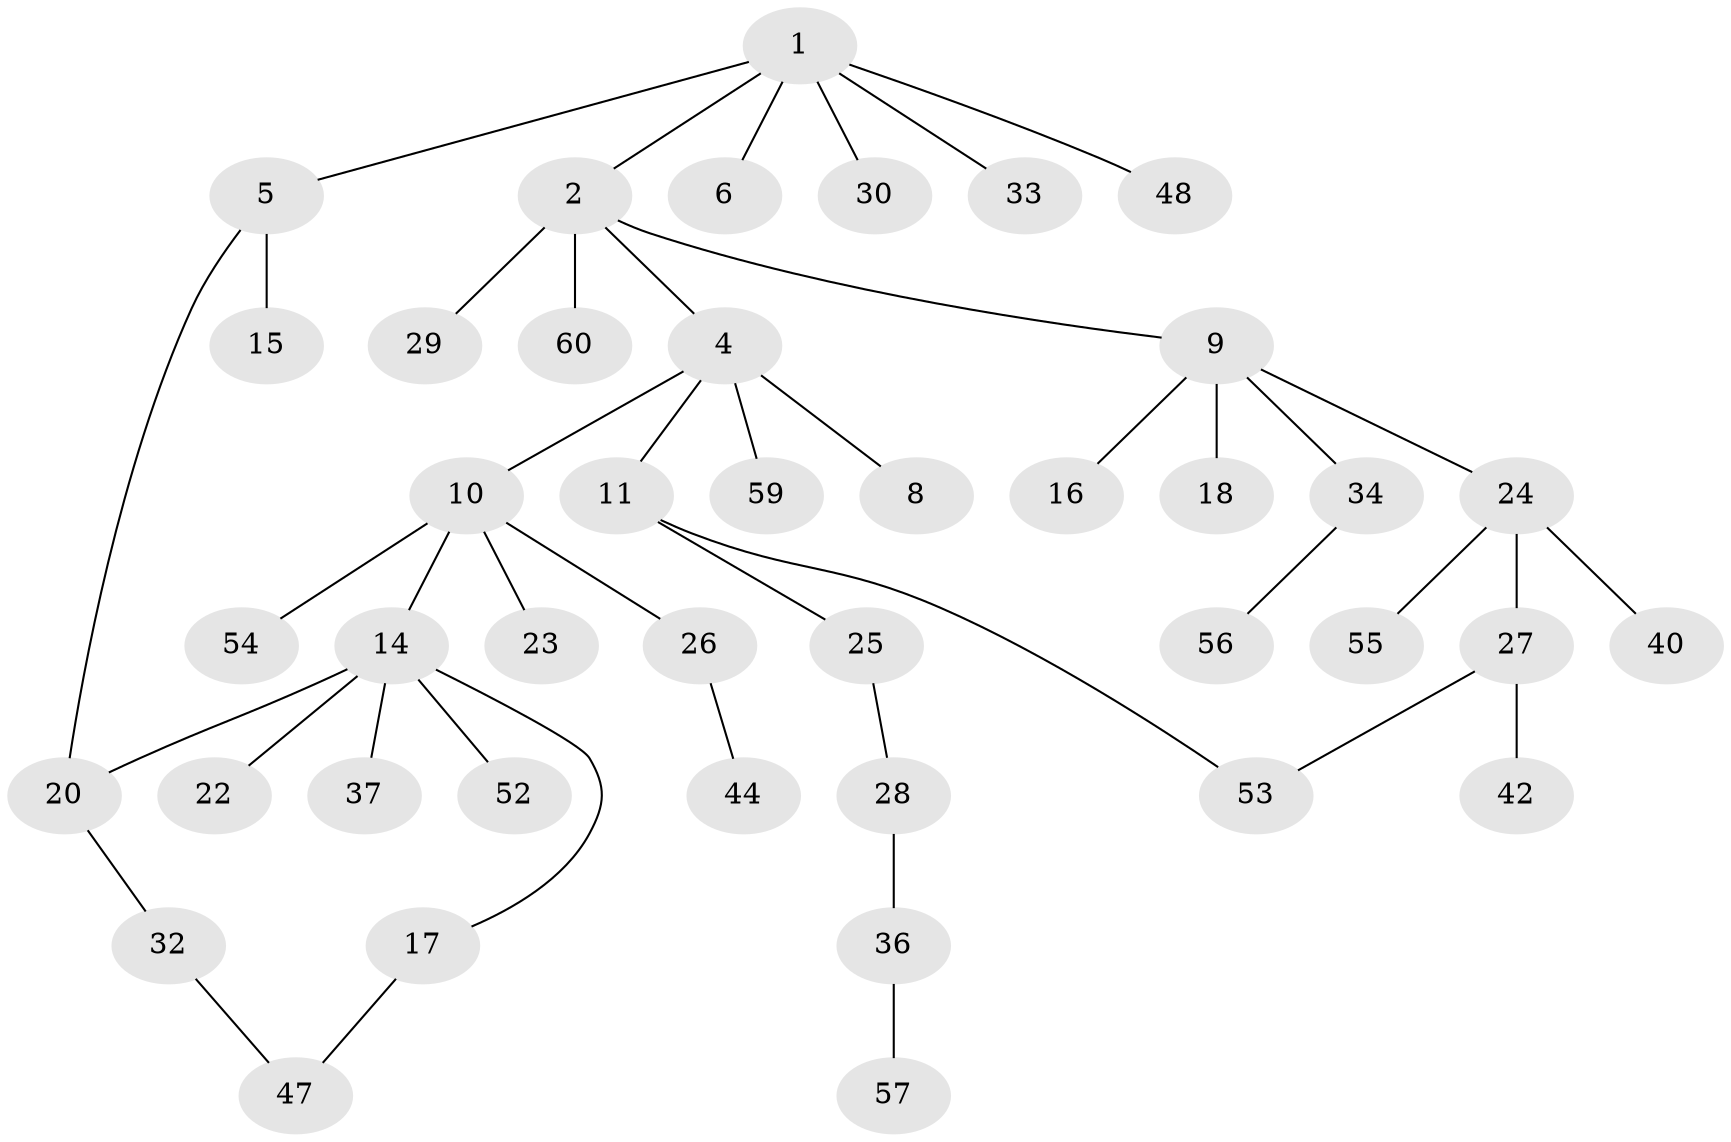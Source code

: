 // original degree distribution, {6: 0.016666666666666666, 4: 0.05, 3: 0.2, 5: 0.05, 1: 0.45, 2: 0.23333333333333334}
// Generated by graph-tools (version 1.1) at 2025/10/02/27/25 16:10:52]
// undirected, 42 vertices, 44 edges
graph export_dot {
graph [start="1"]
  node [color=gray90,style=filled];
  1 [super="+31"];
  2 [super="+3"];
  4 [super="+7"];
  5 [super="+13"];
  6;
  8;
  9 [super="+21"];
  10 [super="+12"];
  11;
  14 [super="+19"];
  15 [super="+50"];
  16 [super="+41"];
  17;
  18;
  20 [super="+46"];
  22 [super="+51"];
  23;
  24 [super="+39"];
  25 [super="+45"];
  26;
  27;
  28 [super="+35"];
  29;
  30;
  32 [super="+49"];
  33 [super="+38"];
  34;
  36 [super="+43"];
  37;
  40;
  42;
  44;
  47 [super="+58"];
  48;
  52;
  53;
  54;
  55;
  56;
  57;
  59;
  60;
  1 -- 2;
  1 -- 5;
  1 -- 6;
  1 -- 30;
  1 -- 48;
  1 -- 33;
  2 -- 4;
  2 -- 29;
  2 -- 9;
  2 -- 60;
  4 -- 8;
  4 -- 10;
  4 -- 11;
  4 -- 59;
  5 -- 15;
  5 -- 20;
  9 -- 16;
  9 -- 18;
  9 -- 24;
  9 -- 34;
  10 -- 23;
  10 -- 26;
  10 -- 54;
  10 -- 14;
  11 -- 25;
  11 -- 53;
  14 -- 17;
  14 -- 52;
  14 -- 37;
  14 -- 22;
  14 -- 20;
  17 -- 47;
  20 -- 32;
  24 -- 27;
  24 -- 40;
  24 -- 55;
  25 -- 28;
  26 -- 44;
  27 -- 42;
  27 -- 53;
  28 -- 36;
  32 -- 47;
  34 -- 56;
  36 -- 57;
}
